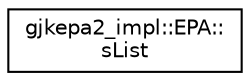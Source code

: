 digraph "Graphical Class Hierarchy"
{
  edge [fontname="Helvetica",fontsize="10",labelfontname="Helvetica",labelfontsize="10"];
  node [fontname="Helvetica",fontsize="10",shape=record];
  rankdir="LR";
  Node1 [label="gjkepa2_impl::EPA::\lsList",height=0.2,width=0.4,color="black", fillcolor="white", style="filled",URL="$structgjkepa2__impl_1_1_e_p_a_1_1s_list.html"];
}
